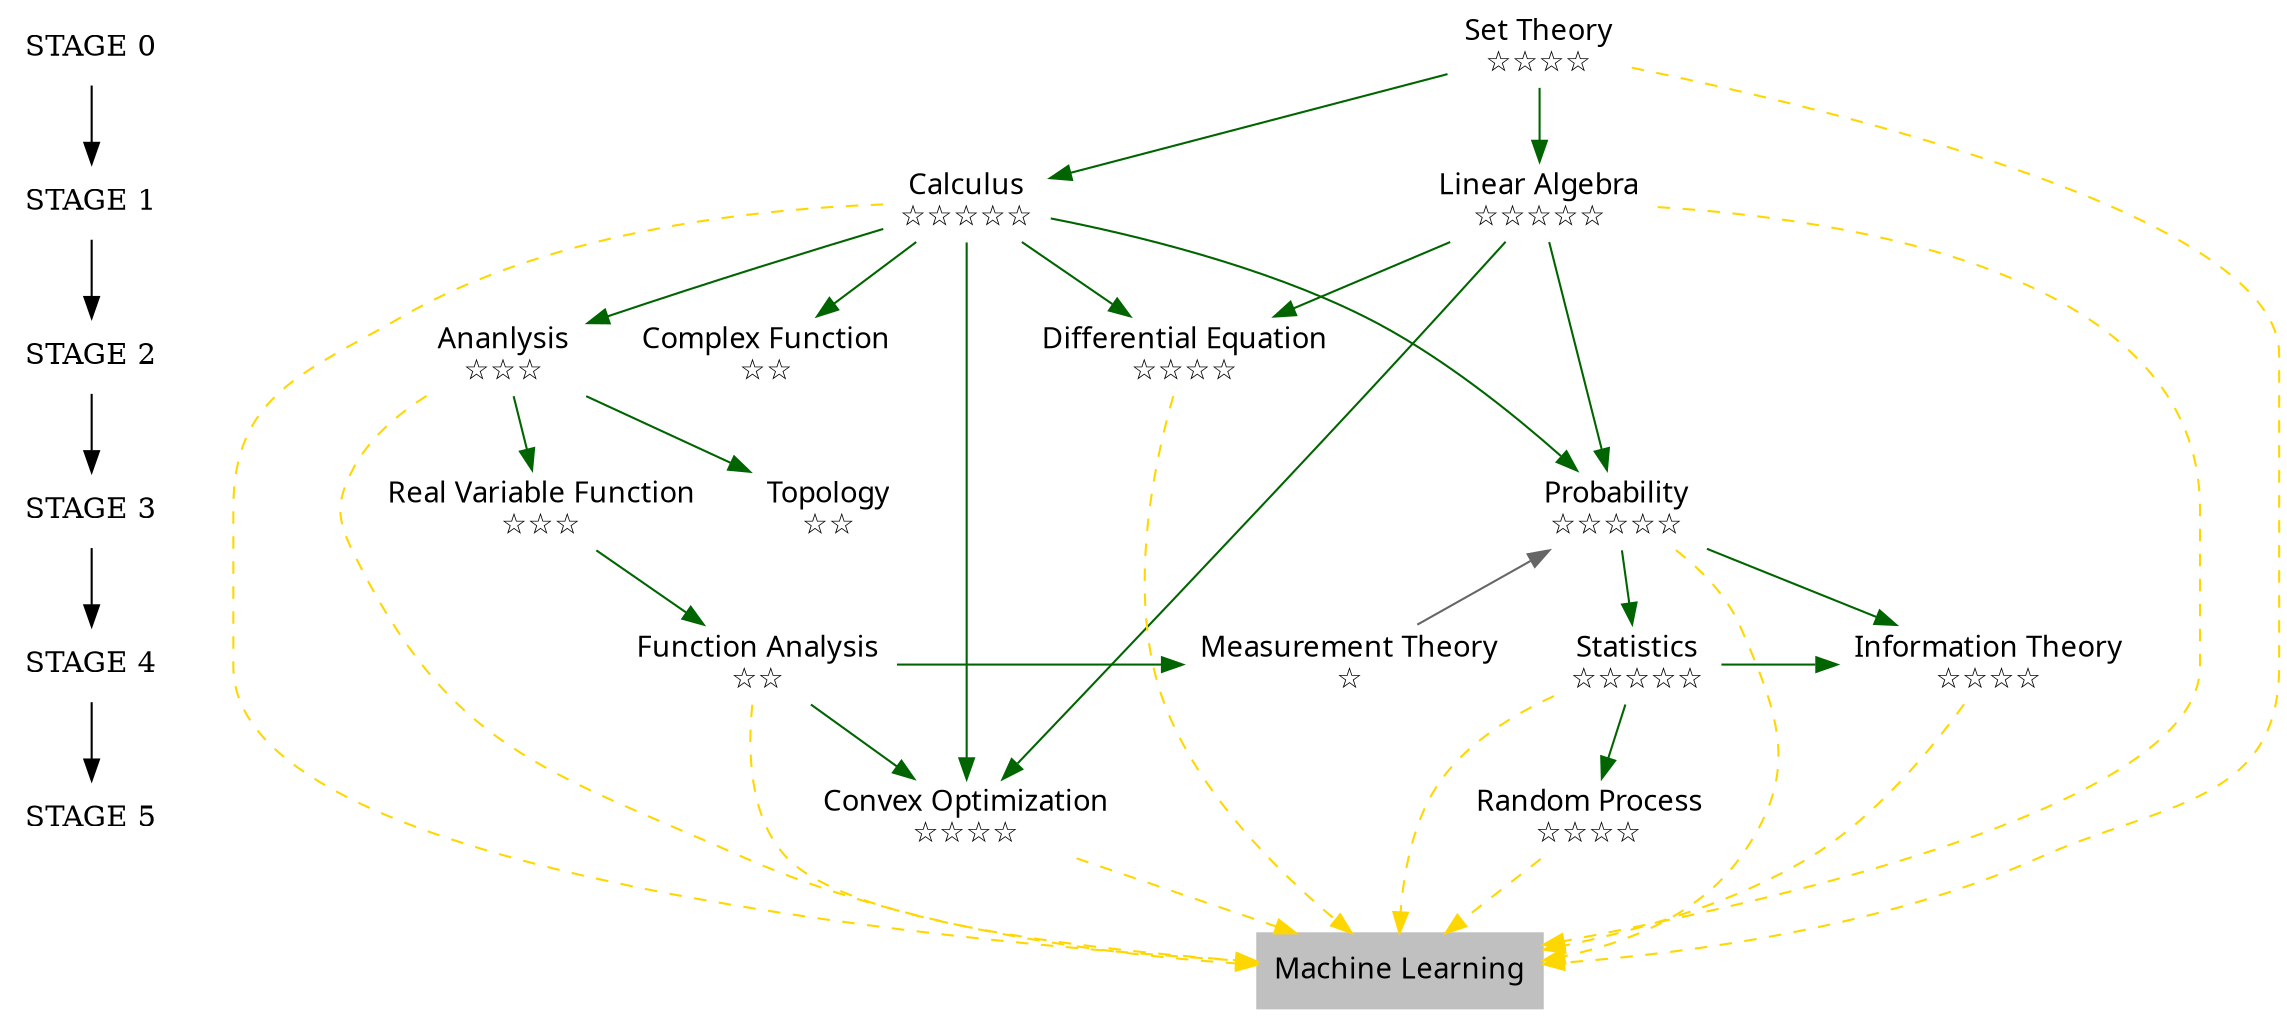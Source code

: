 digraph ML_Math{           //设置分辨率
	dpi = 320;
	//graph[bgcolor="cadetblue"];
	{
		node[shape=plaintext]
		"STAGE 0"->"STAGE 1"->"STAGE 2"->"STAGE 3"->"STAGE 4"->"STAGE 5";
	}
	{
		node[shape=plaintext,fontname="SimSon"]

		set_theory[label="Set Theory\n☆☆☆☆"];
		cal[label="Calculus\n☆☆☆☆☆"];
		complex_fun[label="Complex Function\n☆☆"];
		linear_algebra[label="Linear Algebra\n☆☆☆☆☆"];
		analysis[label="Ananlysis\n☆☆☆"];
		real_analysis[label="Real Variable Function\n☆☆☆"];
		function_analysis[label="Function Analysis\n☆☆"];
		diff_equation[label="Differential Equation\n☆☆☆☆"];
		convex_opt[label="Convex Optimization\n☆☆☆☆"];
		measurement_theory[label="Measurement Theory\n☆"];
		probability[label="Probability\n☆☆☆☆☆"];
		statistics[label="Statistics\n☆☆☆☆☆"];
		random_process[label="Random Process\n☆☆☆☆"];
		information_theory[label="Information Theory\n☆☆☆☆"];
		topology[label="Topology\n☆☆"]
		target[shape=box,label="Machine Learning",color = gray,style=filled];
	}
	{
		{rank=same;"STAGE 0";set_theory;}
		{rank=same;"STAGE 1";cal;linear_algebra;}
		{rank=same;"STAGE 2";complex_fun;analysis;diff_equation;}
		{rank=same;"STAGE 3";real_analysis;probability;topology}
		{rank=same;"STAGE 4";function_analysis;measurement_theory;statistics;information_theory;}
		{rank=same;"STAGE 5";convex_opt;random_process;}
	}
	{
		edge[color=darkgreen]
		set_theory->cal;
		set_theory->linear_algebra;
		linear_algebra->diff_equation;
		linear_algebra->probability;
		linear_algebra->convex_opt;
		cal->analysis;
		cal->diff_equation;
		cal->probability;
		cal->complex_fun;
		cal->convex_opt;
		analysis->real_analysis;
		analysis->topology;
		real_analysis->function_analysis;
		function_analysis->convex_opt;
		function_analysis->measurement_theory;
		probability->statistics;
		statistics->random_process;
		statistics->information_theory;
		probability->information_theory;
		measurement_theory->probability[color=gray40];
	}
	/*edge to machine learing*/
	{
		edge[color=gold,style=dashed]
		set_theory->target;
		cal->target;
		linear_algebra->target;
		analysis->target;
		function_analysis->target;
		diff_equation->target;
		convex_opt->target;
		probability->target;
		statistics->target;
		random_process->target;
		information_theory->target;
	}
}
